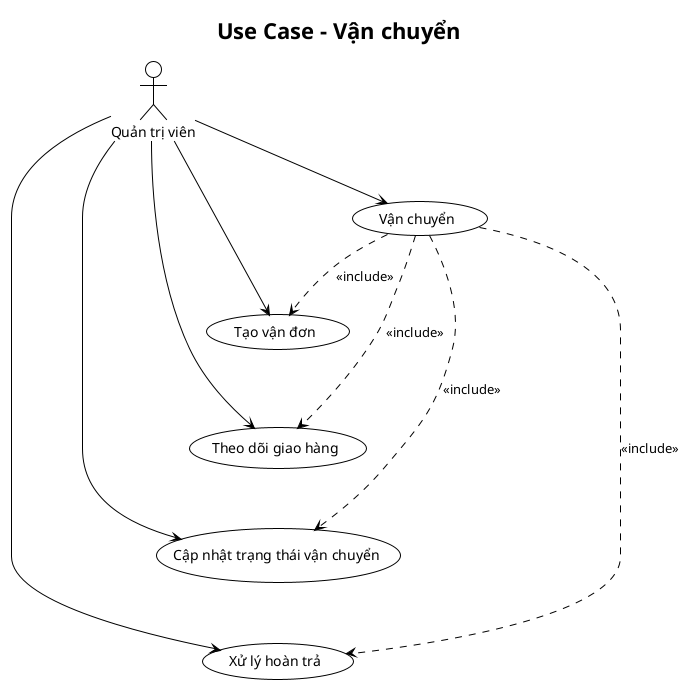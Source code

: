 @startuml
!theme plain
skinparam direction top to bottom
skinparam actorStyle rectangle
skinparam usecaseStyle rectangle

title Use Case - Vận chuyển

actor "Quản trị viên" as Admin

usecase "Vận chuyển" as UC8
usecase "Tạo vận đơn" as UC8_1
usecase "Theo dõi giao hàng" as UC8_2
usecase "Cập nhật trạng thái vận chuyển" as UC8_3
usecase "Xử lý hoàn trả" as UC8_4

Admin --> UC8
Admin --> UC8_1
Admin --> UC8_2
Admin --> UC8_3
Admin --> UC8_4

UC8 ..> UC8_1 : <<include>>
UC8 ..> UC8_2 : <<include>>
UC8 ..> UC8_3 : <<include>>
UC8 ..> UC8_4 : <<include>>

UC8_1 -[hidden]-> UC8_2
UC8_2 -[hidden]-> UC8_3
UC8_3 -[hidden]-> UC8_4

@enduml
